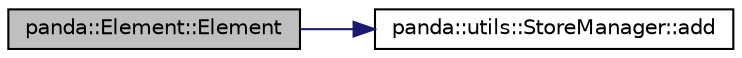 digraph G
{
  edge [fontname="Helvetica",fontsize="10",labelfontname="Helvetica",labelfontsize="10"];
  node [fontname="Helvetica",fontsize="10",shape=record];
  rankdir=LR;
  Node1 [label="panda::Element::Element",height=0.2,width=0.4,color="black", fillcolor="grey75", style="filled" fontcolor="black"];
  Node1 -> Node2 [color="midnightblue",fontsize="10",style="solid"];
  Node2 [label="panda::utils::StoreManager::add",height=0.2,width=0.4,color="black", fillcolor="white", style="filled",URL="$classpanda_1_1utils_1_1StoreManager.html#a00231bb2c891092ad0f9d5a1a0bd6ca7"];
}
